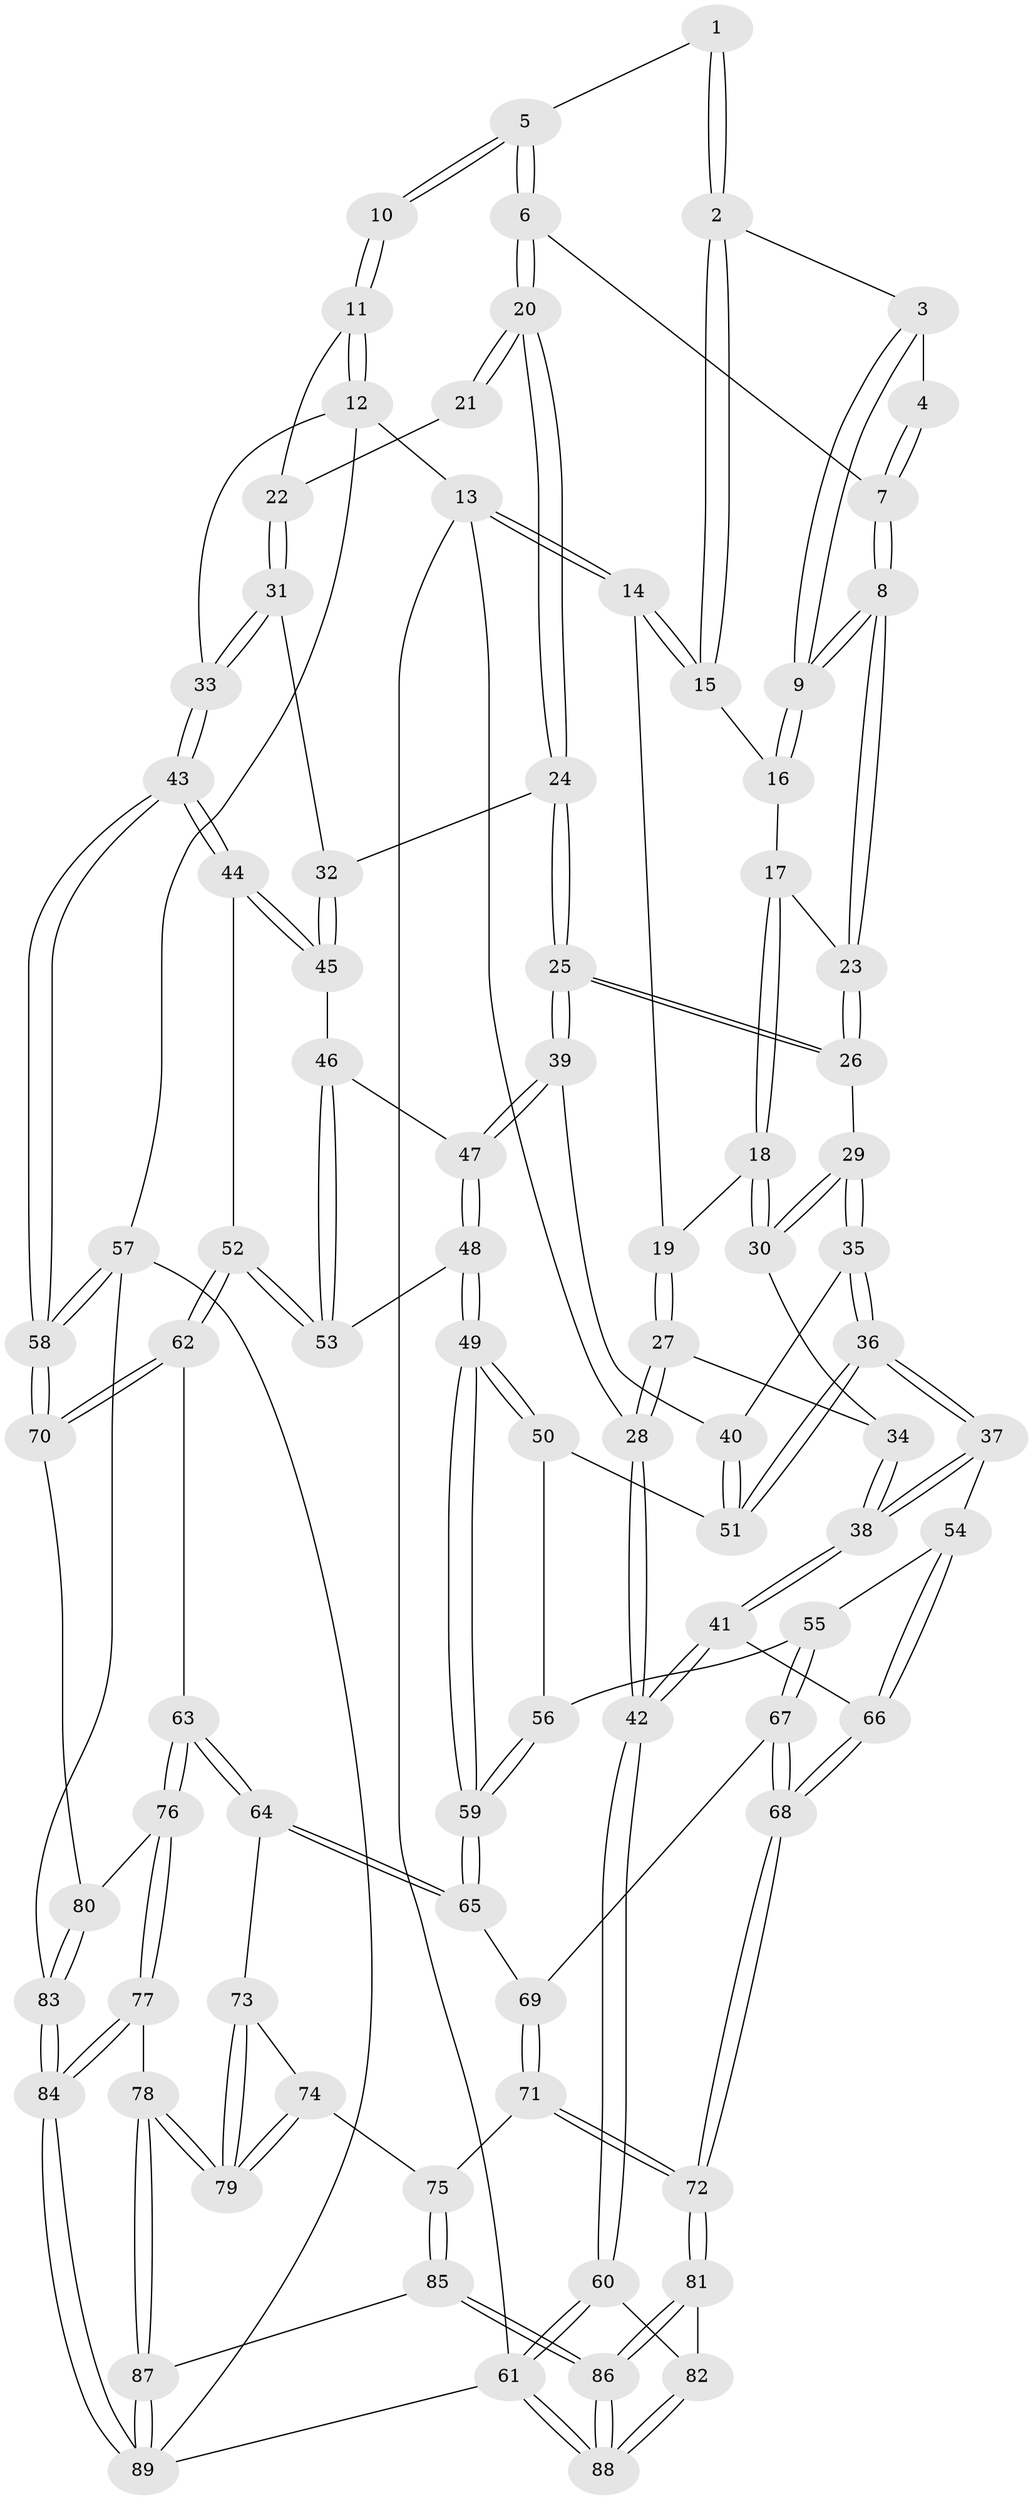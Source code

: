 // coarse degree distribution, {3: 0.12903225806451613, 5: 0.3870967741935484, 4: 0.4032258064516129, 6: 0.04838709677419355, 8: 0.016129032258064516, 2: 0.016129032258064516}
// Generated by graph-tools (version 1.1) at 2025/24/03/03/25 07:24:33]
// undirected, 89 vertices, 219 edges
graph export_dot {
graph [start="1"]
  node [color=gray90,style=filled];
  1 [pos="+0.31264977834999874+0"];
  2 [pos="+0.016976175064726085+0"];
  3 [pos="+0.2592821387086477+0.0466459045111597"];
  4 [pos="+0.2853031086800848+0.04471571887220224"];
  5 [pos="+0.4432319766612291+0"];
  6 [pos="+0.4576199527058367+0.015814728449191347"];
  7 [pos="+0.3225325856124659+0.12170944147944583"];
  8 [pos="+0.2927950440491824+0.1537312129882037"];
  9 [pos="+0.2675893855949336+0.1176416775361462"];
  10 [pos="+0.9870001819262725+0"];
  11 [pos="+1+0"];
  12 [pos="+1+0"];
  13 [pos="+0+0"];
  14 [pos="+0+0"];
  15 [pos="+0.004527665452458004+0"];
  16 [pos="+0.1416655525564364+0.002675027710490507"];
  17 [pos="+0.15506651623544035+0.123016185959648"];
  18 [pos="+0.11339867398726193+0.19282778273441034"];
  19 [pos="+0.08413982516289993+0.17648009916676333"];
  20 [pos="+0.5875181728360253+0.2138714178202379"];
  21 [pos="+0.7161685346612465+0.05753830572281927"];
  22 [pos="+0.8288138327938135+0.18942173431864215"];
  23 [pos="+0.29194525577978586+0.15630947773896914"];
  24 [pos="+0.5897106464880414+0.25679271745116833"];
  25 [pos="+0.5462401512456047+0.3010224927976558"];
  26 [pos="+0.29192488547855444+0.2429330917114654"];
  27 [pos="+0+0.2220370235942023"];
  28 [pos="+0+0.22450200569960246"];
  29 [pos="+0.24942241080949545+0.2784540113867574"];
  30 [pos="+0.13632136472491227+0.24900689953602462"];
  31 [pos="+0.8157023544221234+0.2722429143551458"];
  32 [pos="+0.7388347951173144+0.3002119023617263"];
  33 [pos="+1+0.3152072389379132"];
  34 [pos="+0.11040683117944208+0.27035299123545176"];
  35 [pos="+0.24340891721392668+0.40579591615977767"];
  36 [pos="+0.23093649783101106+0.44620671342053636"];
  37 [pos="+0.22556114996722598+0.45524872619639406"];
  38 [pos="+0+0.5039749981734384"];
  39 [pos="+0.5387157312445553+0.3285117150177879"];
  40 [pos="+0.49992835965427385+0.36324276375985304"];
  41 [pos="+0+0.5731321389758435"];
  42 [pos="+0+0.5774935110416308"];
  43 [pos="+1+0.5723083260922905"];
  44 [pos="+0.8183067159069124+0.4572275074986946"];
  45 [pos="+0.7739559785645209+0.4185007984251116"];
  46 [pos="+0.731521136964427+0.4724339932261309"];
  47 [pos="+0.5795256208600064+0.45769962851790036"];
  48 [pos="+0.5925334249285575+0.5533169615503581"];
  49 [pos="+0.5700506120368548+0.5775153977683813"];
  50 [pos="+0.42296855688096+0.4997857963461187"];
  51 [pos="+0.43649122358665743+0.4479310407972539"];
  52 [pos="+0.7437427983309004+0.6184843404245515"];
  53 [pos="+0.6976565098568341+0.5785736502767455"];
  54 [pos="+0.2998825214228217+0.5718106298019034"];
  55 [pos="+0.33900024192215084+0.5808250956040331"];
  56 [pos="+0.38093125155833496+0.5673644231581765"];
  57 [pos="+1+0.6832206916867131"];
  58 [pos="+1+0.6286958304987278"];
  59 [pos="+0.5285244768863655+0.6439654940708078"];
  60 [pos="+0+0.6665623790132552"];
  61 [pos="+0+1"];
  62 [pos="+0.7901716993319257+0.6841730262283047"];
  63 [pos="+0.7307078383452996+0.7604522804997156"];
  64 [pos="+0.5599351843041851+0.7275807427884338"];
  65 [pos="+0.5280627279255421+0.6916020060953203"];
  66 [pos="+0.215850425283139+0.6804194931770198"];
  67 [pos="+0.36316955663901807+0.6632787383405835"];
  68 [pos="+0.2598202489348146+0.8012233298278589"];
  69 [pos="+0.43883042540895234+0.7288584836720216"];
  70 [pos="+1+0.6398862729481659"];
  71 [pos="+0.367205515905827+0.830741574681225"];
  72 [pos="+0.2643197087114986+0.8369548881548426"];
  73 [pos="+0.5548303578120136+0.7528330468294533"];
  74 [pos="+0.44268246531359656+0.8734628917288246"];
  75 [pos="+0.4230665606239562+0.8707281864223456"];
  76 [pos="+0.7318800517353075+0.8197443151254296"];
  77 [pos="+0.7286303378722576+0.8338367320532457"];
  78 [pos="+0.5958466074394372+0.9662455341024226"];
  79 [pos="+0.5695944944042629+0.9349312162821353"];
  80 [pos="+0.8744820859790643+0.8573407472289789"];
  81 [pos="+0.259882307348369+0.8420508423151708"];
  82 [pos="+0.15777633968590346+0.8366396132766211"];
  83 [pos="+0.8829603681212738+0.962274351039284"];
  84 [pos="+0.8605409546030551+1"];
  85 [pos="+0.38776419363037207+1"];
  86 [pos="+0.23209279809012995+1"];
  87 [pos="+0.5956571374284158+1"];
  88 [pos="+0+1"];
  89 [pos="+0.8928216317992195+1"];
  1 -- 2;
  1 -- 2;
  1 -- 5;
  2 -- 3;
  2 -- 15;
  2 -- 15;
  3 -- 4;
  3 -- 9;
  3 -- 9;
  4 -- 7;
  4 -- 7;
  5 -- 6;
  5 -- 6;
  5 -- 10;
  5 -- 10;
  6 -- 7;
  6 -- 20;
  6 -- 20;
  7 -- 8;
  7 -- 8;
  8 -- 9;
  8 -- 9;
  8 -- 23;
  8 -- 23;
  9 -- 16;
  9 -- 16;
  10 -- 11;
  10 -- 11;
  11 -- 12;
  11 -- 12;
  11 -- 22;
  12 -- 13;
  12 -- 33;
  12 -- 57;
  13 -- 14;
  13 -- 14;
  13 -- 28;
  13 -- 61;
  14 -- 15;
  14 -- 15;
  14 -- 19;
  15 -- 16;
  16 -- 17;
  17 -- 18;
  17 -- 18;
  17 -- 23;
  18 -- 19;
  18 -- 30;
  18 -- 30;
  19 -- 27;
  19 -- 27;
  20 -- 21;
  20 -- 21;
  20 -- 24;
  20 -- 24;
  21 -- 22;
  22 -- 31;
  22 -- 31;
  23 -- 26;
  23 -- 26;
  24 -- 25;
  24 -- 25;
  24 -- 32;
  25 -- 26;
  25 -- 26;
  25 -- 39;
  25 -- 39;
  26 -- 29;
  27 -- 28;
  27 -- 28;
  27 -- 34;
  28 -- 42;
  28 -- 42;
  29 -- 30;
  29 -- 30;
  29 -- 35;
  29 -- 35;
  30 -- 34;
  31 -- 32;
  31 -- 33;
  31 -- 33;
  32 -- 45;
  32 -- 45;
  33 -- 43;
  33 -- 43;
  34 -- 38;
  34 -- 38;
  35 -- 36;
  35 -- 36;
  35 -- 40;
  36 -- 37;
  36 -- 37;
  36 -- 51;
  36 -- 51;
  37 -- 38;
  37 -- 38;
  37 -- 54;
  38 -- 41;
  38 -- 41;
  39 -- 40;
  39 -- 47;
  39 -- 47;
  40 -- 51;
  40 -- 51;
  41 -- 42;
  41 -- 42;
  41 -- 66;
  42 -- 60;
  42 -- 60;
  43 -- 44;
  43 -- 44;
  43 -- 58;
  43 -- 58;
  44 -- 45;
  44 -- 45;
  44 -- 52;
  45 -- 46;
  46 -- 47;
  46 -- 53;
  46 -- 53;
  47 -- 48;
  47 -- 48;
  48 -- 49;
  48 -- 49;
  48 -- 53;
  49 -- 50;
  49 -- 50;
  49 -- 59;
  49 -- 59;
  50 -- 51;
  50 -- 56;
  52 -- 53;
  52 -- 53;
  52 -- 62;
  52 -- 62;
  54 -- 55;
  54 -- 66;
  54 -- 66;
  55 -- 56;
  55 -- 67;
  55 -- 67;
  56 -- 59;
  56 -- 59;
  57 -- 58;
  57 -- 58;
  57 -- 83;
  57 -- 89;
  58 -- 70;
  58 -- 70;
  59 -- 65;
  59 -- 65;
  60 -- 61;
  60 -- 61;
  60 -- 82;
  61 -- 88;
  61 -- 88;
  61 -- 89;
  62 -- 63;
  62 -- 70;
  62 -- 70;
  63 -- 64;
  63 -- 64;
  63 -- 76;
  63 -- 76;
  64 -- 65;
  64 -- 65;
  64 -- 73;
  65 -- 69;
  66 -- 68;
  66 -- 68;
  67 -- 68;
  67 -- 68;
  67 -- 69;
  68 -- 72;
  68 -- 72;
  69 -- 71;
  69 -- 71;
  70 -- 80;
  71 -- 72;
  71 -- 72;
  71 -- 75;
  72 -- 81;
  72 -- 81;
  73 -- 74;
  73 -- 79;
  73 -- 79;
  74 -- 75;
  74 -- 79;
  74 -- 79;
  75 -- 85;
  75 -- 85;
  76 -- 77;
  76 -- 77;
  76 -- 80;
  77 -- 78;
  77 -- 84;
  77 -- 84;
  78 -- 79;
  78 -- 79;
  78 -- 87;
  78 -- 87;
  80 -- 83;
  80 -- 83;
  81 -- 82;
  81 -- 86;
  81 -- 86;
  82 -- 88;
  82 -- 88;
  83 -- 84;
  83 -- 84;
  84 -- 89;
  84 -- 89;
  85 -- 86;
  85 -- 86;
  85 -- 87;
  86 -- 88;
  86 -- 88;
  87 -- 89;
  87 -- 89;
}
